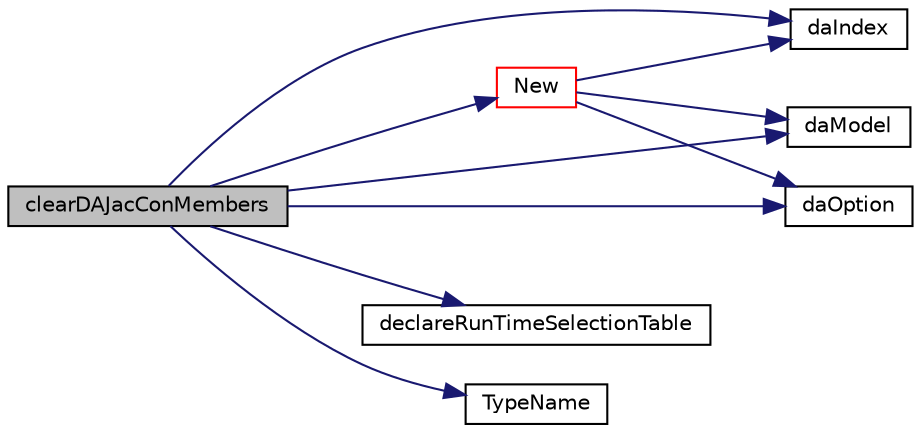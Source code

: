 digraph "clearDAJacConMembers"
{
  bgcolor="transparent";
  edge [fontname="Helvetica",fontsize="10",labelfontname="Helvetica",labelfontsize="10"];
  node [fontname="Helvetica",fontsize="10",shape=record];
  rankdir="LR";
  Node187 [label="clearDAJacConMembers",height=0.2,width=0.4,color="black", fillcolor="grey75", style="filled", fontcolor="black"];
  Node187 -> Node188 [color="midnightblue",fontsize="10",style="solid",fontname="Helvetica"];
  Node188 [label="daIndex",height=0.2,width=0.4,color="black",URL="$pyColoringCompressible_2createAdjoint_8H.html#aa36f358f32c8a00956e7ca31e30c906c"];
  Node187 -> Node189 [color="midnightblue",fontsize="10",style="solid",fontname="Helvetica"];
  Node189 [label="daModel",height=0.2,width=0.4,color="black",URL="$pyColoringCompressible_2createAdjoint_8H.html#adc28e15eebd1fcd331c1edad4145dc49"];
  Node187 -> Node190 [color="midnightblue",fontsize="10",style="solid",fontname="Helvetica"];
  Node190 [label="daOption",height=0.2,width=0.4,color="black",URL="$pyColoringCompressible_2createAdjoint_8H.html#a75fa363c8e8a3229461183017dd17311"];
  Node187 -> Node191 [color="midnightblue",fontsize="10",style="solid",fontname="Helvetica"];
  Node191 [label="declareRunTimeSelectionTable",height=0.2,width=0.4,color="black",URL="$classFoam_1_1DAJacCon.html#a2545d2d704edc2c14a5d7b50fcc23f0c"];
  Node187 -> Node192 [color="midnightblue",fontsize="10",style="solid",fontname="Helvetica"];
  Node192 [label="New",height=0.2,width=0.4,color="red",URL="$classFoam_1_1DAJacCon.html#a4315cb29266f8e2dda76cd6e57ffb966"];
  Node192 -> Node190 [color="midnightblue",fontsize="10",style="solid",fontname="Helvetica"];
  Node192 -> Node189 [color="midnightblue",fontsize="10",style="solid",fontname="Helvetica"];
  Node192 -> Node188 [color="midnightblue",fontsize="10",style="solid",fontname="Helvetica"];
  Node187 -> Node201 [color="midnightblue",fontsize="10",style="solid",fontname="Helvetica"];
  Node201 [label="TypeName",height=0.2,width=0.4,color="black",URL="$classFoam_1_1DAJacCon.html#a397baa5089cd337d56871fa1cd6bf528",tooltip="Runtime type information. "];
}
